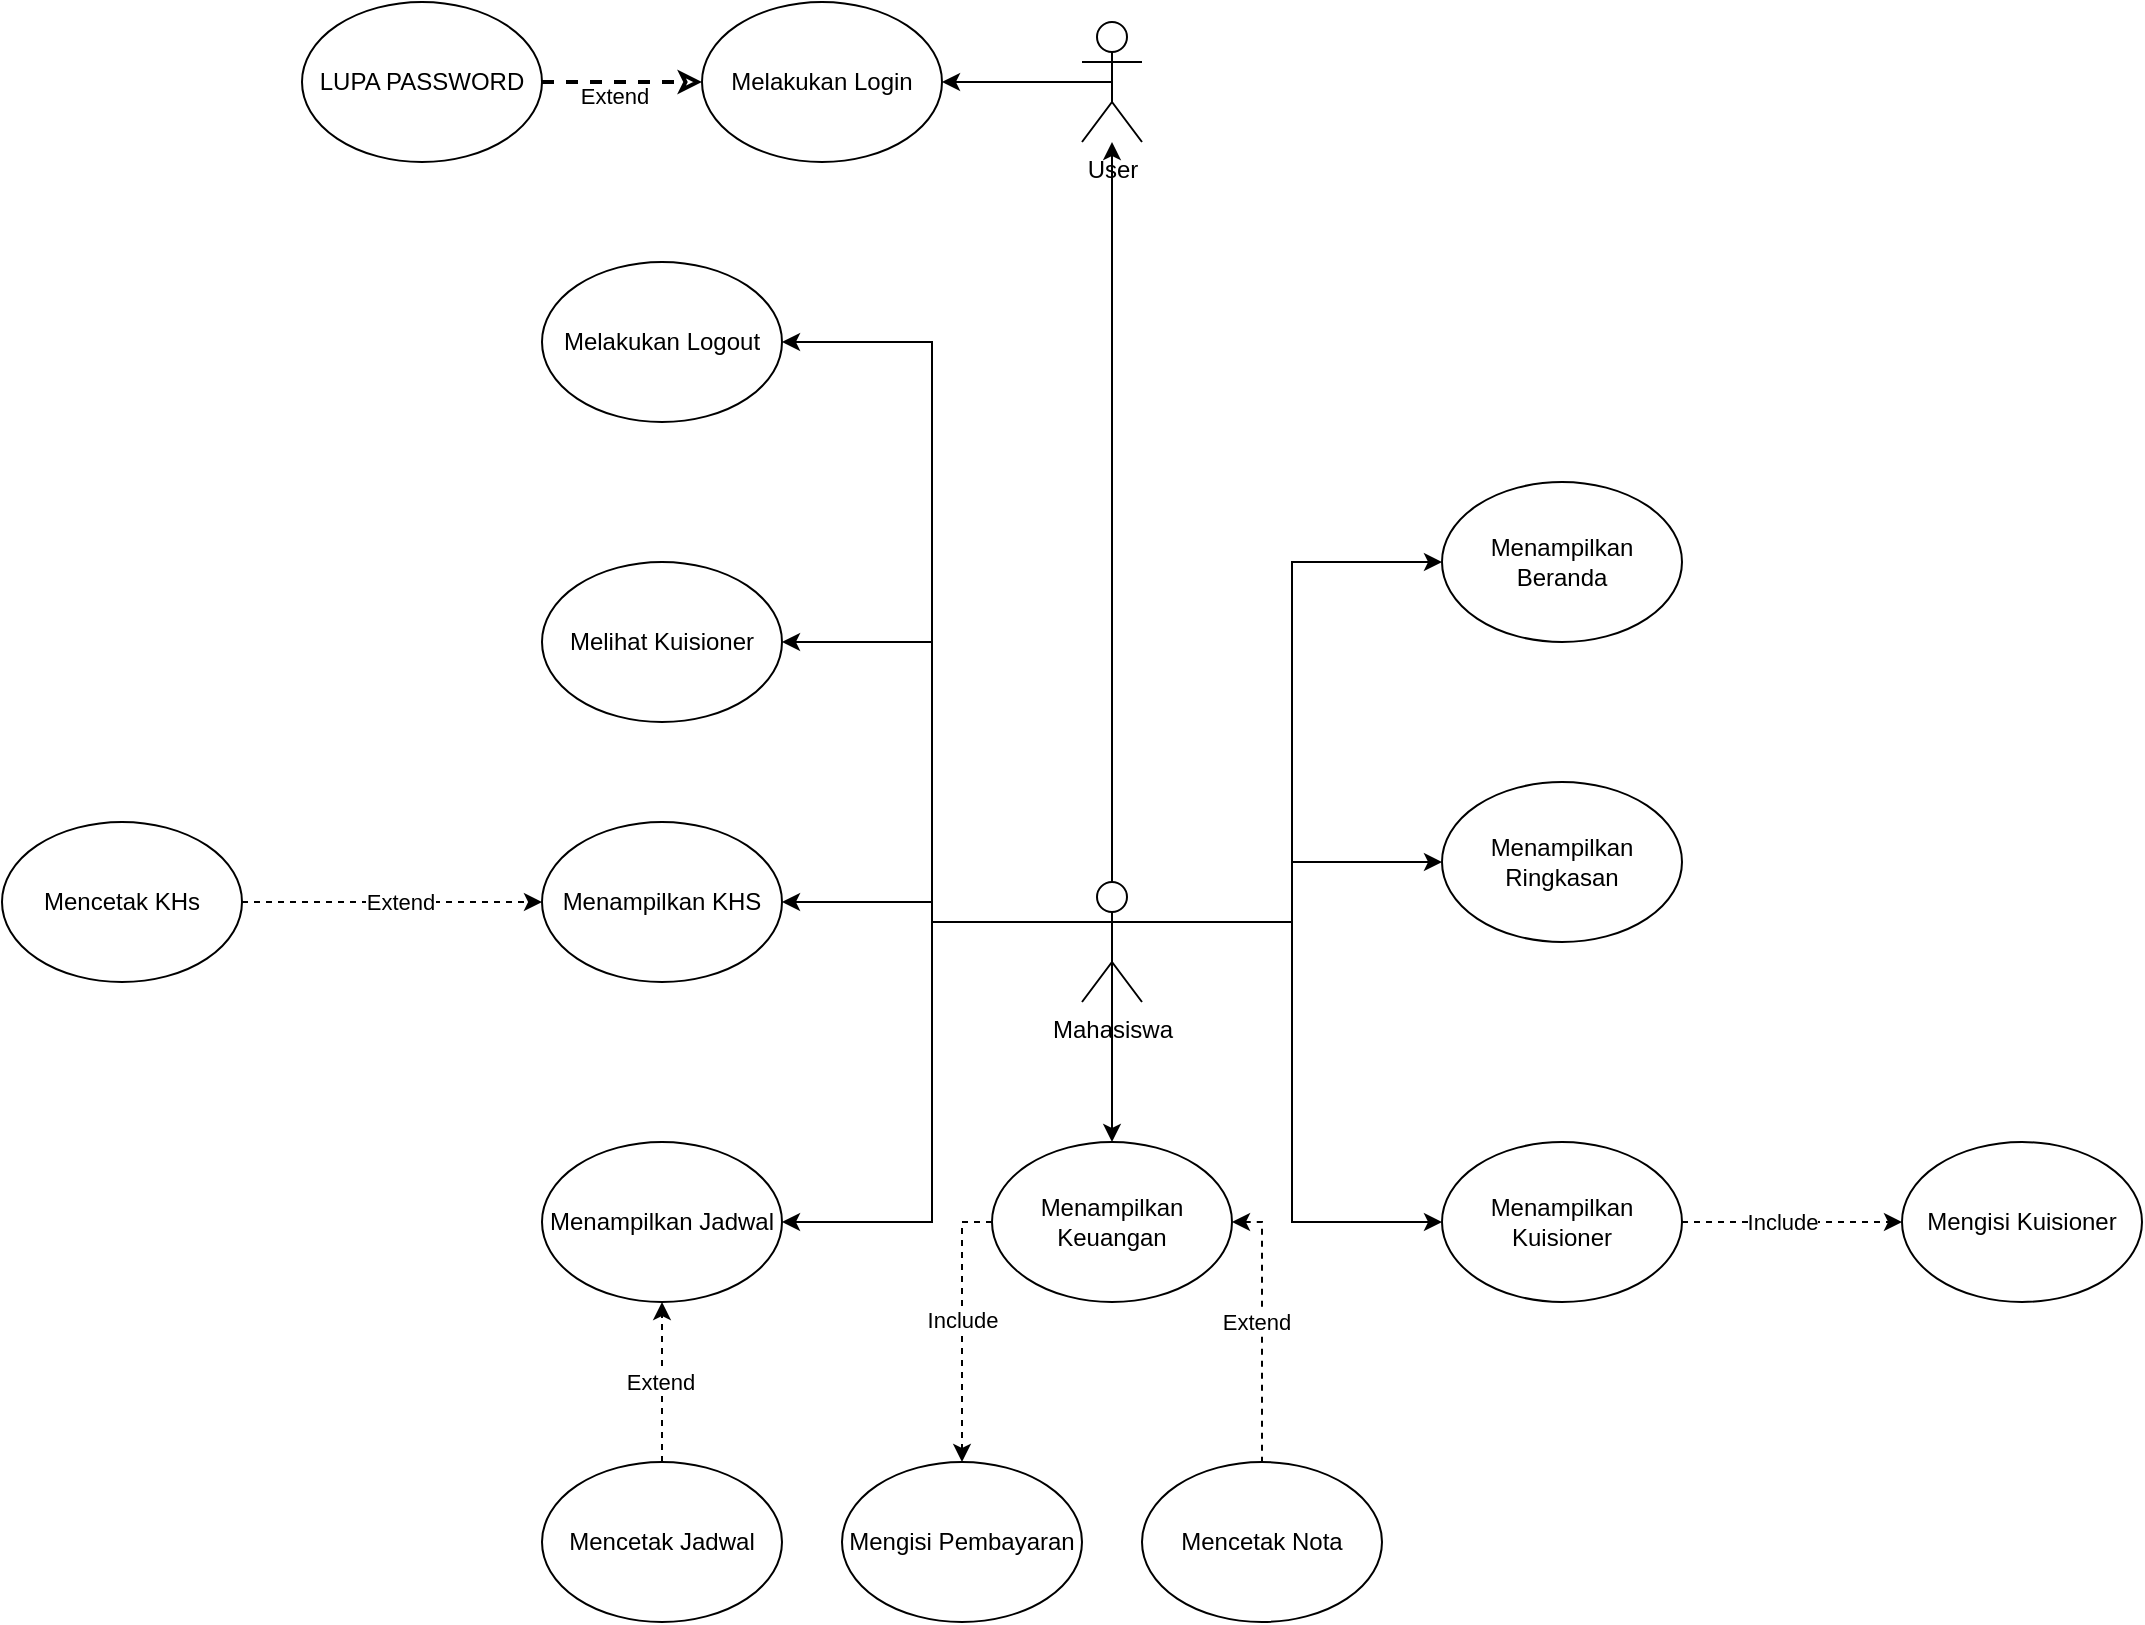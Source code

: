 <mxfile version="22.1.17" type="device">
  <diagram name="Page-1" id="a1kwcBFzOVKtp2sK1Yy9">
    <mxGraphModel dx="2625" dy="836" grid="1" gridSize="10" guides="1" tooltips="1" connect="1" arrows="1" fold="1" page="1" pageScale="1" pageWidth="850" pageHeight="1100" math="0" shadow="0">
      <root>
        <mxCell id="0" />
        <mxCell id="1" parent="0" />
        <mxCell id="VgLmgjp3VI7VRG0Y28cR-11" style="edgeStyle=orthogonalEdgeStyle;rounded=0;orthogonalLoop=1;jettySize=auto;html=1;exitX=0.5;exitY=0.5;exitDx=0;exitDy=0;exitPerimeter=0;entryX=1;entryY=0.5;entryDx=0;entryDy=0;" parent="1" source="VgLmgjp3VI7VRG0Y28cR-1" target="VgLmgjp3VI7VRG0Y28cR-9" edge="1">
          <mxGeometry relative="1" as="geometry">
            <mxPoint x="360" y="119.5" as="targetPoint" />
          </mxGeometry>
        </mxCell>
        <mxCell id="VgLmgjp3VI7VRG0Y28cR-1" value="User" style="shape=umlActor;verticalLabelPosition=bottom;verticalAlign=top;html=1;outlineConnect=0;" parent="1" vertex="1">
          <mxGeometry x="410" y="100" width="30" height="60" as="geometry" />
        </mxCell>
        <mxCell id="VgLmgjp3VI7VRG0Y28cR-16" style="edgeStyle=orthogonalEdgeStyle;rounded=0;orthogonalLoop=1;jettySize=auto;html=1;exitX=0.5;exitY=0;exitDx=0;exitDy=0;exitPerimeter=0;" parent="1" source="VgLmgjp3VI7VRG0Y28cR-2" target="VgLmgjp3VI7VRG0Y28cR-1" edge="1">
          <mxGeometry relative="1" as="geometry" />
        </mxCell>
        <mxCell id="VgLmgjp3VI7VRG0Y28cR-18" style="edgeStyle=orthogonalEdgeStyle;rounded=0;orthogonalLoop=1;jettySize=auto;html=1;exitX=0;exitY=0.333;exitDx=0;exitDy=0;exitPerimeter=0;entryX=1;entryY=0.5;entryDx=0;entryDy=0;" parent="1" source="VgLmgjp3VI7VRG0Y28cR-2" target="VgLmgjp3VI7VRG0Y28cR-10" edge="1">
          <mxGeometry relative="1" as="geometry" />
        </mxCell>
        <mxCell id="VgLmgjp3VI7VRG0Y28cR-19" style="edgeStyle=orthogonalEdgeStyle;rounded=0;orthogonalLoop=1;jettySize=auto;html=1;exitX=0;exitY=0.333;exitDx=0;exitDy=0;exitPerimeter=0;entryX=1;entryY=0.5;entryDx=0;entryDy=0;" parent="1" source="VgLmgjp3VI7VRG0Y28cR-2" target="VgLmgjp3VI7VRG0Y28cR-8" edge="1">
          <mxGeometry relative="1" as="geometry" />
        </mxCell>
        <mxCell id="VgLmgjp3VI7VRG0Y28cR-20" style="edgeStyle=orthogonalEdgeStyle;rounded=0;orthogonalLoop=1;jettySize=auto;html=1;exitX=0;exitY=0.333;exitDx=0;exitDy=0;exitPerimeter=0;entryX=1;entryY=0.5;entryDx=0;entryDy=0;" parent="1" source="VgLmgjp3VI7VRG0Y28cR-2" target="VgLmgjp3VI7VRG0Y28cR-7" edge="1">
          <mxGeometry relative="1" as="geometry" />
        </mxCell>
        <mxCell id="VgLmgjp3VI7VRG0Y28cR-21" style="edgeStyle=orthogonalEdgeStyle;rounded=0;orthogonalLoop=1;jettySize=auto;html=1;exitX=0.5;exitY=0.5;exitDx=0;exitDy=0;exitPerimeter=0;" parent="1" source="VgLmgjp3VI7VRG0Y28cR-2" target="VgLmgjp3VI7VRG0Y28cR-6" edge="1">
          <mxGeometry relative="1" as="geometry" />
        </mxCell>
        <mxCell id="VgLmgjp3VI7VRG0Y28cR-23" style="edgeStyle=orthogonalEdgeStyle;rounded=0;orthogonalLoop=1;jettySize=auto;html=1;exitX=1;exitY=0.333;exitDx=0;exitDy=0;exitPerimeter=0;entryX=0;entryY=0.5;entryDx=0;entryDy=0;" parent="1" source="VgLmgjp3VI7VRG0Y28cR-2" target="VgLmgjp3VI7VRG0Y28cR-4" edge="1">
          <mxGeometry relative="1" as="geometry" />
        </mxCell>
        <mxCell id="VgLmgjp3VI7VRG0Y28cR-24" style="edgeStyle=orthogonalEdgeStyle;rounded=0;orthogonalLoop=1;jettySize=auto;html=1;exitX=1;exitY=0.333;exitDx=0;exitDy=0;exitPerimeter=0;entryX=0;entryY=0.5;entryDx=0;entryDy=0;" parent="1" source="VgLmgjp3VI7VRG0Y28cR-2" target="VgLmgjp3VI7VRG0Y28cR-3" edge="1">
          <mxGeometry relative="1" as="geometry" />
        </mxCell>
        <mxCell id="VgLmgjp3VI7VRG0Y28cR-25" style="edgeStyle=orthogonalEdgeStyle;rounded=0;orthogonalLoop=1;jettySize=auto;html=1;exitX=1;exitY=0.333;exitDx=0;exitDy=0;exitPerimeter=0;entryX=0;entryY=0.5;entryDx=0;entryDy=0;" parent="1" source="VgLmgjp3VI7VRG0Y28cR-2" target="VgLmgjp3VI7VRG0Y28cR-5" edge="1">
          <mxGeometry relative="1" as="geometry" />
        </mxCell>
        <mxCell id="VgLmgjp3VI7VRG0Y28cR-39" style="edgeStyle=orthogonalEdgeStyle;rounded=0;orthogonalLoop=1;jettySize=auto;html=1;exitX=0;exitY=0.333;exitDx=0;exitDy=0;exitPerimeter=0;entryX=1;entryY=0.5;entryDx=0;entryDy=0;" parent="1" source="VgLmgjp3VI7VRG0Y28cR-2" target="VgLmgjp3VI7VRG0Y28cR-38" edge="1">
          <mxGeometry relative="1" as="geometry" />
        </mxCell>
        <mxCell id="VgLmgjp3VI7VRG0Y28cR-2" value="Mahasiswa" style="shape=umlActor;verticalLabelPosition=bottom;verticalAlign=top;html=1;outlineConnect=0;" parent="1" vertex="1">
          <mxGeometry x="410" y="530" width="30" height="60" as="geometry" />
        </mxCell>
        <mxCell id="VgLmgjp3VI7VRG0Y28cR-3" value="Menampilkan Beranda" style="ellipse;whiteSpace=wrap;html=1;" parent="1" vertex="1">
          <mxGeometry x="590" y="330" width="120" height="80" as="geometry" />
        </mxCell>
        <mxCell id="VgLmgjp3VI7VRG0Y28cR-4" value="Menampilkan Ringkasan" style="ellipse;whiteSpace=wrap;html=1;" parent="1" vertex="1">
          <mxGeometry x="590" y="480" width="120" height="80" as="geometry" />
        </mxCell>
        <mxCell id="VgLmgjp3VI7VRG0Y28cR-36" style="edgeStyle=orthogonalEdgeStyle;rounded=0;orthogonalLoop=1;jettySize=auto;html=1;exitX=1;exitY=0.5;exitDx=0;exitDy=0;entryX=0;entryY=0.5;entryDx=0;entryDy=0;dashed=1;" parent="1" source="VgLmgjp3VI7VRG0Y28cR-5" target="VgLmgjp3VI7VRG0Y28cR-35" edge="1">
          <mxGeometry relative="1" as="geometry" />
        </mxCell>
        <mxCell id="VgLmgjp3VI7VRG0Y28cR-37" value="Include" style="edgeLabel;html=1;align=center;verticalAlign=middle;resizable=0;points=[];" parent="VgLmgjp3VI7VRG0Y28cR-36" vertex="1" connectable="0">
          <mxGeometry x="-0.111" y="4" relative="1" as="geometry">
            <mxPoint x="1" y="4" as="offset" />
          </mxGeometry>
        </mxCell>
        <mxCell id="VgLmgjp3VI7VRG0Y28cR-5" value="Menampilkan Kuisioner" style="ellipse;whiteSpace=wrap;html=1;" parent="1" vertex="1">
          <mxGeometry x="590" y="660" width="120" height="80" as="geometry" />
        </mxCell>
        <mxCell id="VgLmgjp3VI7VRG0Y28cR-30" style="edgeStyle=orthogonalEdgeStyle;rounded=0;orthogonalLoop=1;jettySize=auto;html=1;exitX=0;exitY=0.5;exitDx=0;exitDy=0;entryX=0.5;entryY=0;entryDx=0;entryDy=0;dashed=1;" parent="1" source="VgLmgjp3VI7VRG0Y28cR-6" target="VgLmgjp3VI7VRG0Y28cR-29" edge="1">
          <mxGeometry relative="1" as="geometry">
            <Array as="points">
              <mxPoint x="350" y="700" />
            </Array>
          </mxGeometry>
        </mxCell>
        <mxCell id="VgLmgjp3VI7VRG0Y28cR-31" value="Include" style="edgeLabel;html=1;align=center;verticalAlign=middle;resizable=0;points=[];" parent="VgLmgjp3VI7VRG0Y28cR-30" vertex="1" connectable="0">
          <mxGeometry x="-0.069" y="7" relative="1" as="geometry">
            <mxPoint x="-7" y="1" as="offset" />
          </mxGeometry>
        </mxCell>
        <mxCell id="VgLmgjp3VI7VRG0Y28cR-33" style="edgeStyle=orthogonalEdgeStyle;rounded=0;orthogonalLoop=1;jettySize=auto;html=1;exitX=1;exitY=0.5;exitDx=0;exitDy=0;entryX=0.5;entryY=0;entryDx=0;entryDy=0;dashed=1;startArrow=classic;startFill=1;endArrow=none;endFill=0;" parent="1" source="VgLmgjp3VI7VRG0Y28cR-6" target="VgLmgjp3VI7VRG0Y28cR-32" edge="1">
          <mxGeometry relative="1" as="geometry">
            <Array as="points">
              <mxPoint x="500" y="700" />
            </Array>
          </mxGeometry>
        </mxCell>
        <mxCell id="VgLmgjp3VI7VRG0Y28cR-34" value="Extend" style="edgeLabel;html=1;align=center;verticalAlign=middle;resizable=0;points=[];" parent="VgLmgjp3VI7VRG0Y28cR-33" vertex="1" connectable="0">
          <mxGeometry x="0.025" y="-4" relative="1" as="geometry">
            <mxPoint x="1" y="-4" as="offset" />
          </mxGeometry>
        </mxCell>
        <mxCell id="VgLmgjp3VI7VRG0Y28cR-6" value="Menampilkan Keuangan" style="ellipse;whiteSpace=wrap;html=1;" parent="1" vertex="1">
          <mxGeometry x="365" y="660" width="120" height="80" as="geometry" />
        </mxCell>
        <mxCell id="VgLmgjp3VI7VRG0Y28cR-7" value="Menampilkan Jadwal" style="ellipse;whiteSpace=wrap;html=1;" parent="1" vertex="1">
          <mxGeometry x="140" y="660" width="120" height="80" as="geometry" />
        </mxCell>
        <mxCell id="VgLmgjp3VI7VRG0Y28cR-8" value="Melihat Kuisioner" style="ellipse;whiteSpace=wrap;html=1;" parent="1" vertex="1">
          <mxGeometry x="140" y="370" width="120" height="80" as="geometry" />
        </mxCell>
        <mxCell id="VgLmgjp3VI7VRG0Y28cR-9" value="Melakukan Login" style="ellipse;whiteSpace=wrap;html=1;" parent="1" vertex="1">
          <mxGeometry x="220" y="90" width="120" height="80" as="geometry" />
        </mxCell>
        <mxCell id="VgLmgjp3VI7VRG0Y28cR-10" value="Melakukan Logout" style="ellipse;whiteSpace=wrap;html=1;" parent="1" vertex="1">
          <mxGeometry x="140" y="220" width="120" height="80" as="geometry" />
        </mxCell>
        <mxCell id="VgLmgjp3VI7VRG0Y28cR-12" value="LUPA PASSWORD" style="ellipse;whiteSpace=wrap;html=1;" parent="1" vertex="1">
          <mxGeometry x="20" y="90" width="120" height="80" as="geometry" />
        </mxCell>
        <mxCell id="VgLmgjp3VI7VRG0Y28cR-13" value="" style="endArrow=classic;html=1;strokeWidth=2;rounded=0;exitX=1;exitY=0.5;exitDx=0;exitDy=0;entryX=0;entryY=0.5;entryDx=0;entryDy=0;dashed=1;targetPerimeterSpacing=4;endFill=0;" parent="1" source="VgLmgjp3VI7VRG0Y28cR-12" target="VgLmgjp3VI7VRG0Y28cR-9" edge="1">
          <mxGeometry width="50" height="50" relative="1" as="geometry">
            <mxPoint x="330" y="460" as="sourcePoint" />
            <mxPoint x="380" y="410" as="targetPoint" />
          </mxGeometry>
        </mxCell>
        <mxCell id="VgLmgjp3VI7VRG0Y28cR-15" value="Extend" style="edgeLabel;html=1;align=center;verticalAlign=middle;resizable=0;points=[];" parent="VgLmgjp3VI7VRG0Y28cR-13" vertex="1" connectable="0">
          <mxGeometry x="-0.094" y="-7" relative="1" as="geometry">
            <mxPoint as="offset" />
          </mxGeometry>
        </mxCell>
        <mxCell id="VgLmgjp3VI7VRG0Y28cR-27" style="edgeStyle=orthogonalEdgeStyle;rounded=0;orthogonalLoop=1;jettySize=auto;html=1;entryX=0.5;entryY=1;entryDx=0;entryDy=0;dashed=1;" parent="1" source="VgLmgjp3VI7VRG0Y28cR-26" target="VgLmgjp3VI7VRG0Y28cR-7" edge="1">
          <mxGeometry relative="1" as="geometry" />
        </mxCell>
        <mxCell id="VgLmgjp3VI7VRG0Y28cR-28" value="Extend" style="edgeLabel;html=1;align=center;verticalAlign=middle;resizable=0;points=[];" parent="VgLmgjp3VI7VRG0Y28cR-27" vertex="1" connectable="0">
          <mxGeometry x="0.028" y="1" relative="1" as="geometry">
            <mxPoint y="1" as="offset" />
          </mxGeometry>
        </mxCell>
        <mxCell id="VgLmgjp3VI7VRG0Y28cR-26" value="Mencetak Jadwal" style="ellipse;whiteSpace=wrap;html=1;" parent="1" vertex="1">
          <mxGeometry x="140" y="820" width="120" height="80" as="geometry" />
        </mxCell>
        <mxCell id="VgLmgjp3VI7VRG0Y28cR-29" value="Mengisi Pembayaran" style="ellipse;whiteSpace=wrap;html=1;" parent="1" vertex="1">
          <mxGeometry x="290" y="820" width="120" height="80" as="geometry" />
        </mxCell>
        <mxCell id="VgLmgjp3VI7VRG0Y28cR-32" value="Mencetak Nota" style="ellipse;whiteSpace=wrap;html=1;" parent="1" vertex="1">
          <mxGeometry x="440" y="820" width="120" height="80" as="geometry" />
        </mxCell>
        <mxCell id="VgLmgjp3VI7VRG0Y28cR-35" value="Mengisi Kuisioner" style="ellipse;whiteSpace=wrap;html=1;" parent="1" vertex="1">
          <mxGeometry x="820" y="660" width="120" height="80" as="geometry" />
        </mxCell>
        <mxCell id="VgLmgjp3VI7VRG0Y28cR-38" value="Menampilkan KHS" style="ellipse;whiteSpace=wrap;html=1;" parent="1" vertex="1">
          <mxGeometry x="140" y="500" width="120" height="80" as="geometry" />
        </mxCell>
        <mxCell id="VgLmgjp3VI7VRG0Y28cR-41" style="edgeStyle=orthogonalEdgeStyle;rounded=0;orthogonalLoop=1;jettySize=auto;html=1;exitX=1;exitY=0.5;exitDx=0;exitDy=0;entryX=0;entryY=0.5;entryDx=0;entryDy=0;dashed=1;startArrow=none;startFill=0;endArrow=classic;endFill=1;" parent="1" source="VgLmgjp3VI7VRG0Y28cR-40" target="VgLmgjp3VI7VRG0Y28cR-38" edge="1">
          <mxGeometry relative="1" as="geometry" />
        </mxCell>
        <mxCell id="VgLmgjp3VI7VRG0Y28cR-42" value="Extend" style="edgeLabel;html=1;align=center;verticalAlign=middle;resizable=0;points=[];" parent="VgLmgjp3VI7VRG0Y28cR-41" vertex="1" connectable="0">
          <mxGeometry x="0.058" y="-4" relative="1" as="geometry">
            <mxPoint x="-1" y="-4" as="offset" />
          </mxGeometry>
        </mxCell>
        <mxCell id="VgLmgjp3VI7VRG0Y28cR-40" value="Mencetak KHs" style="ellipse;whiteSpace=wrap;html=1;" parent="1" vertex="1">
          <mxGeometry x="-130" y="500" width="120" height="80" as="geometry" />
        </mxCell>
      </root>
    </mxGraphModel>
  </diagram>
</mxfile>
